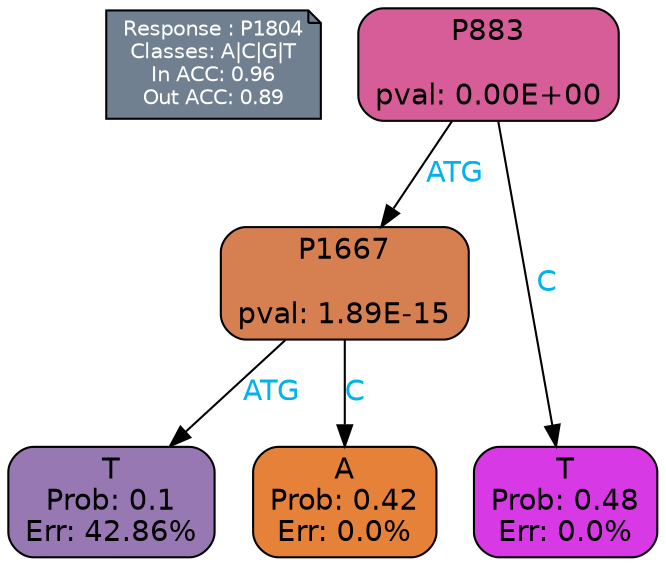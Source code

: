 digraph Tree {
node [shape=box, style="filled, rounded", color="black", fontname=helvetica] ;
graph [ranksep=equally, splines=polylines, bgcolor=transparent, dpi=600] ;
edge [fontname=helvetica] ;
LEGEND [label="Response : P1804
Classes: A|C|G|T
In ACC: 0.96
Out ACC: 0.89
",shape=note,align=left,style=filled,fillcolor="slategray",fontcolor="white",fontsize=10];1 [label="P883

pval: 0.00E+00", fillcolor="#d65d97"] ;
2 [label="P1667

pval: 1.89E-15", fillcolor="#d67f50"] ;
3 [label="T
Prob: 0.1
Err: 42.86%", fillcolor="#9778b3"] ;
4 [label="A
Prob: 0.42
Err: 0.0%", fillcolor="#e58139"] ;
5 [label="T
Prob: 0.48
Err: 0.0%", fillcolor="#d739e5"] ;
1 -> 2 [label="ATG",fontcolor=deepskyblue2] ;
1 -> 5 [label="C",fontcolor=deepskyblue2] ;
2 -> 3 [label="ATG",fontcolor=deepskyblue2] ;
2 -> 4 [label="C",fontcolor=deepskyblue2] ;
{rank = same; 3;4;5;}{rank = same; LEGEND;1;}}